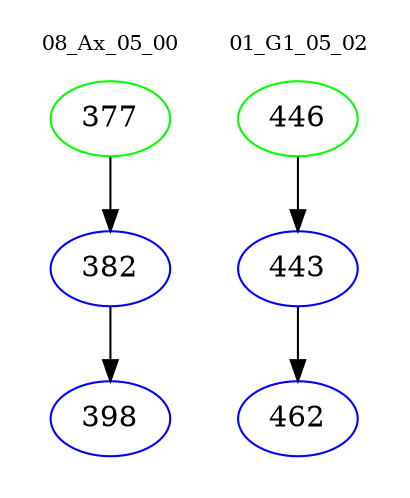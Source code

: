 digraph{
subgraph cluster_0 {
color = white
label = "08_Ax_05_00";
fontsize=10;
T0_377 [label="377", color="green"]
T0_377 -> T0_382 [color="black"]
T0_382 [label="382", color="blue"]
T0_382 -> T0_398 [color="black"]
T0_398 [label="398", color="blue"]
}
subgraph cluster_1 {
color = white
label = "01_G1_05_02";
fontsize=10;
T1_446 [label="446", color="green"]
T1_446 -> T1_443 [color="black"]
T1_443 [label="443", color="blue"]
T1_443 -> T1_462 [color="black"]
T1_462 [label="462", color="blue"]
}
}

